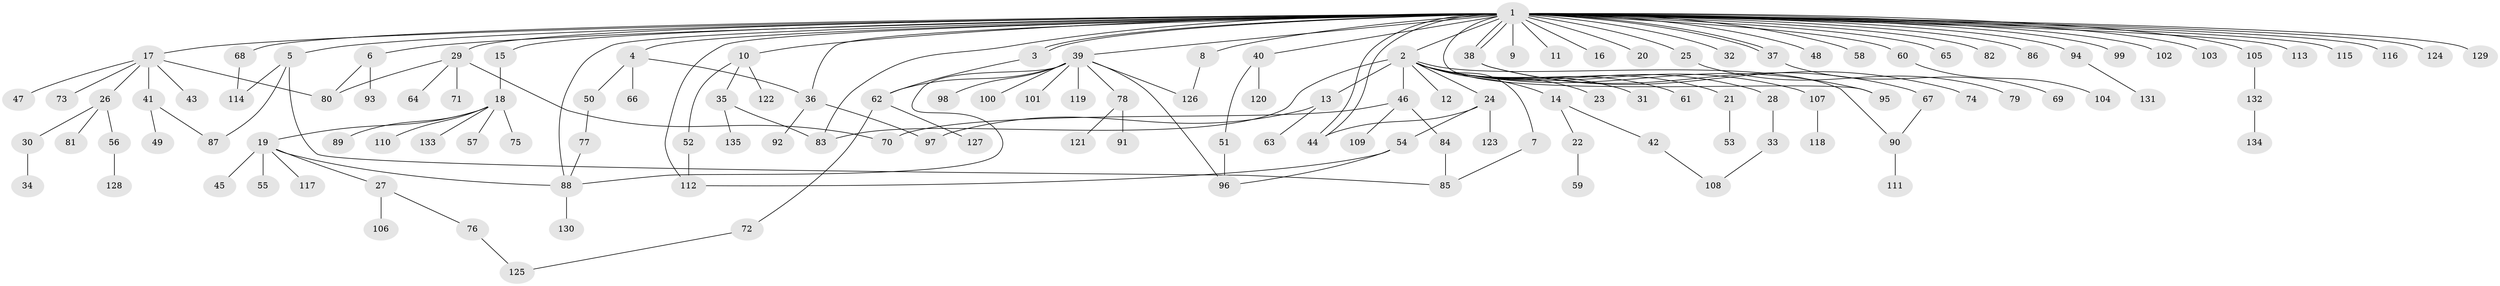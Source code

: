// coarse degree distribution, {35: 0.018518518518518517, 14: 0.018518518518518517, 3: 0.2037037037037037, 4: 0.09259259259259259, 2: 0.16666666666666666, 1: 0.48148148148148145, 6: 0.018518518518518517}
// Generated by graph-tools (version 1.1) at 2025/18/03/04/25 18:18:05]
// undirected, 135 vertices, 163 edges
graph export_dot {
graph [start="1"]
  node [color=gray90,style=filled];
  1;
  2;
  3;
  4;
  5;
  6;
  7;
  8;
  9;
  10;
  11;
  12;
  13;
  14;
  15;
  16;
  17;
  18;
  19;
  20;
  21;
  22;
  23;
  24;
  25;
  26;
  27;
  28;
  29;
  30;
  31;
  32;
  33;
  34;
  35;
  36;
  37;
  38;
  39;
  40;
  41;
  42;
  43;
  44;
  45;
  46;
  47;
  48;
  49;
  50;
  51;
  52;
  53;
  54;
  55;
  56;
  57;
  58;
  59;
  60;
  61;
  62;
  63;
  64;
  65;
  66;
  67;
  68;
  69;
  70;
  71;
  72;
  73;
  74;
  75;
  76;
  77;
  78;
  79;
  80;
  81;
  82;
  83;
  84;
  85;
  86;
  87;
  88;
  89;
  90;
  91;
  92;
  93;
  94;
  95;
  96;
  97;
  98;
  99;
  100;
  101;
  102;
  103;
  104;
  105;
  106;
  107;
  108;
  109;
  110;
  111;
  112;
  113;
  114;
  115;
  116;
  117;
  118;
  119;
  120;
  121;
  122;
  123;
  124;
  125;
  126;
  127;
  128;
  129;
  130;
  131;
  132;
  133;
  134;
  135;
  1 -- 2;
  1 -- 3;
  1 -- 3;
  1 -- 4;
  1 -- 5;
  1 -- 6;
  1 -- 8;
  1 -- 9;
  1 -- 10;
  1 -- 11;
  1 -- 15;
  1 -- 16;
  1 -- 17;
  1 -- 20;
  1 -- 25;
  1 -- 29;
  1 -- 32;
  1 -- 36;
  1 -- 37;
  1 -- 37;
  1 -- 38;
  1 -- 38;
  1 -- 39;
  1 -- 40;
  1 -- 44;
  1 -- 44;
  1 -- 48;
  1 -- 58;
  1 -- 60;
  1 -- 65;
  1 -- 68;
  1 -- 82;
  1 -- 83;
  1 -- 86;
  1 -- 88;
  1 -- 94;
  1 -- 95;
  1 -- 99;
  1 -- 102;
  1 -- 103;
  1 -- 105;
  1 -- 112;
  1 -- 113;
  1 -- 115;
  1 -- 116;
  1 -- 124;
  1 -- 129;
  2 -- 7;
  2 -- 12;
  2 -- 13;
  2 -- 14;
  2 -- 21;
  2 -- 23;
  2 -- 24;
  2 -- 28;
  2 -- 31;
  2 -- 46;
  2 -- 61;
  2 -- 83;
  2 -- 90;
  2 -- 95;
  2 -- 107;
  3 -- 62;
  4 -- 36;
  4 -- 50;
  4 -- 66;
  5 -- 85;
  5 -- 87;
  5 -- 114;
  6 -- 80;
  6 -- 93;
  7 -- 85;
  8 -- 126;
  10 -- 35;
  10 -- 52;
  10 -- 122;
  13 -- 63;
  13 -- 97;
  14 -- 22;
  14 -- 42;
  15 -- 18;
  17 -- 26;
  17 -- 41;
  17 -- 43;
  17 -- 47;
  17 -- 73;
  17 -- 80;
  18 -- 19;
  18 -- 57;
  18 -- 75;
  18 -- 89;
  18 -- 110;
  18 -- 133;
  19 -- 27;
  19 -- 45;
  19 -- 55;
  19 -- 88;
  19 -- 117;
  21 -- 53;
  22 -- 59;
  24 -- 44;
  24 -- 54;
  24 -- 123;
  25 -- 79;
  26 -- 30;
  26 -- 56;
  26 -- 81;
  27 -- 76;
  27 -- 106;
  28 -- 33;
  29 -- 64;
  29 -- 70;
  29 -- 71;
  29 -- 80;
  30 -- 34;
  33 -- 108;
  35 -- 83;
  35 -- 135;
  36 -- 92;
  36 -- 97;
  37 -- 69;
  38 -- 67;
  38 -- 74;
  39 -- 62;
  39 -- 78;
  39 -- 88;
  39 -- 96;
  39 -- 98;
  39 -- 100;
  39 -- 101;
  39 -- 119;
  39 -- 126;
  40 -- 51;
  40 -- 120;
  41 -- 49;
  41 -- 87;
  42 -- 108;
  46 -- 70;
  46 -- 84;
  46 -- 109;
  50 -- 77;
  51 -- 96;
  52 -- 112;
  54 -- 96;
  54 -- 112;
  56 -- 128;
  60 -- 104;
  62 -- 72;
  62 -- 127;
  67 -- 90;
  68 -- 114;
  72 -- 125;
  76 -- 125;
  77 -- 88;
  78 -- 91;
  78 -- 121;
  84 -- 85;
  88 -- 130;
  90 -- 111;
  94 -- 131;
  105 -- 132;
  107 -- 118;
  132 -- 134;
}
